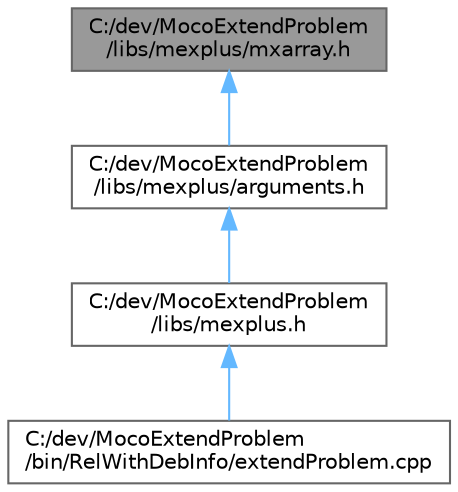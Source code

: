 digraph "C:/dev/MocoExtendProblem/libs/mexplus/mxarray.h"
{
 // LATEX_PDF_SIZE
  bgcolor="transparent";
  edge [fontname=Helvetica,fontsize=10,labelfontname=Helvetica,labelfontsize=10];
  node [fontname=Helvetica,fontsize=10,shape=box,height=0.2,width=0.4];
  Node1 [id="Node000001",label="C:/dev/MocoExtendProblem\l/libs/mexplus/mxarray.h",height=0.2,width=0.4,color="gray40", fillcolor="grey60", style="filled", fontcolor="black",tooltip=" "];
  Node1 -> Node2 [id="edge1_Node000001_Node000002",dir="back",color="steelblue1",style="solid",tooltip=" "];
  Node2 [id="Node000002",label="C:/dev/MocoExtendProblem\l/libs/mexplus/arguments.h",height=0.2,width=0.4,color="grey40", fillcolor="white", style="filled",URL="$arguments_8h.html",tooltip=" "];
  Node2 -> Node3 [id="edge2_Node000002_Node000003",dir="back",color="steelblue1",style="solid",tooltip=" "];
  Node3 [id="Node000003",label="C:/dev/MocoExtendProblem\l/libs/mexplus.h",height=0.2,width=0.4,color="grey40", fillcolor="white", style="filled",URL="$mexplus_8h.html",tooltip=" "];
  Node3 -> Node4 [id="edge3_Node000003_Node000004",dir="back",color="steelblue1",style="solid",tooltip=" "];
  Node4 [id="Node000004",label="C:/dev/MocoExtendProblem\l/bin/RelWithDebInfo/extendProblem.cpp",height=0.2,width=0.4,color="grey40", fillcolor="white", style="filled",URL="$extend_problem_8cpp.html",tooltip=" "];
}
